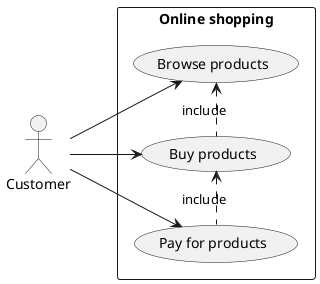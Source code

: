 @startuml Use case
left to right direction
actor "Customer" as c

rectangle "Online shopping" {
    usecase "Buy products" as buy
    usecase "Browse products" as browse
    usecase "Pay for products" as pay
}

c --> browse
c --> buy
c --> pay
buy -l.> browse : include
pay -l.> buy : include

@enduml